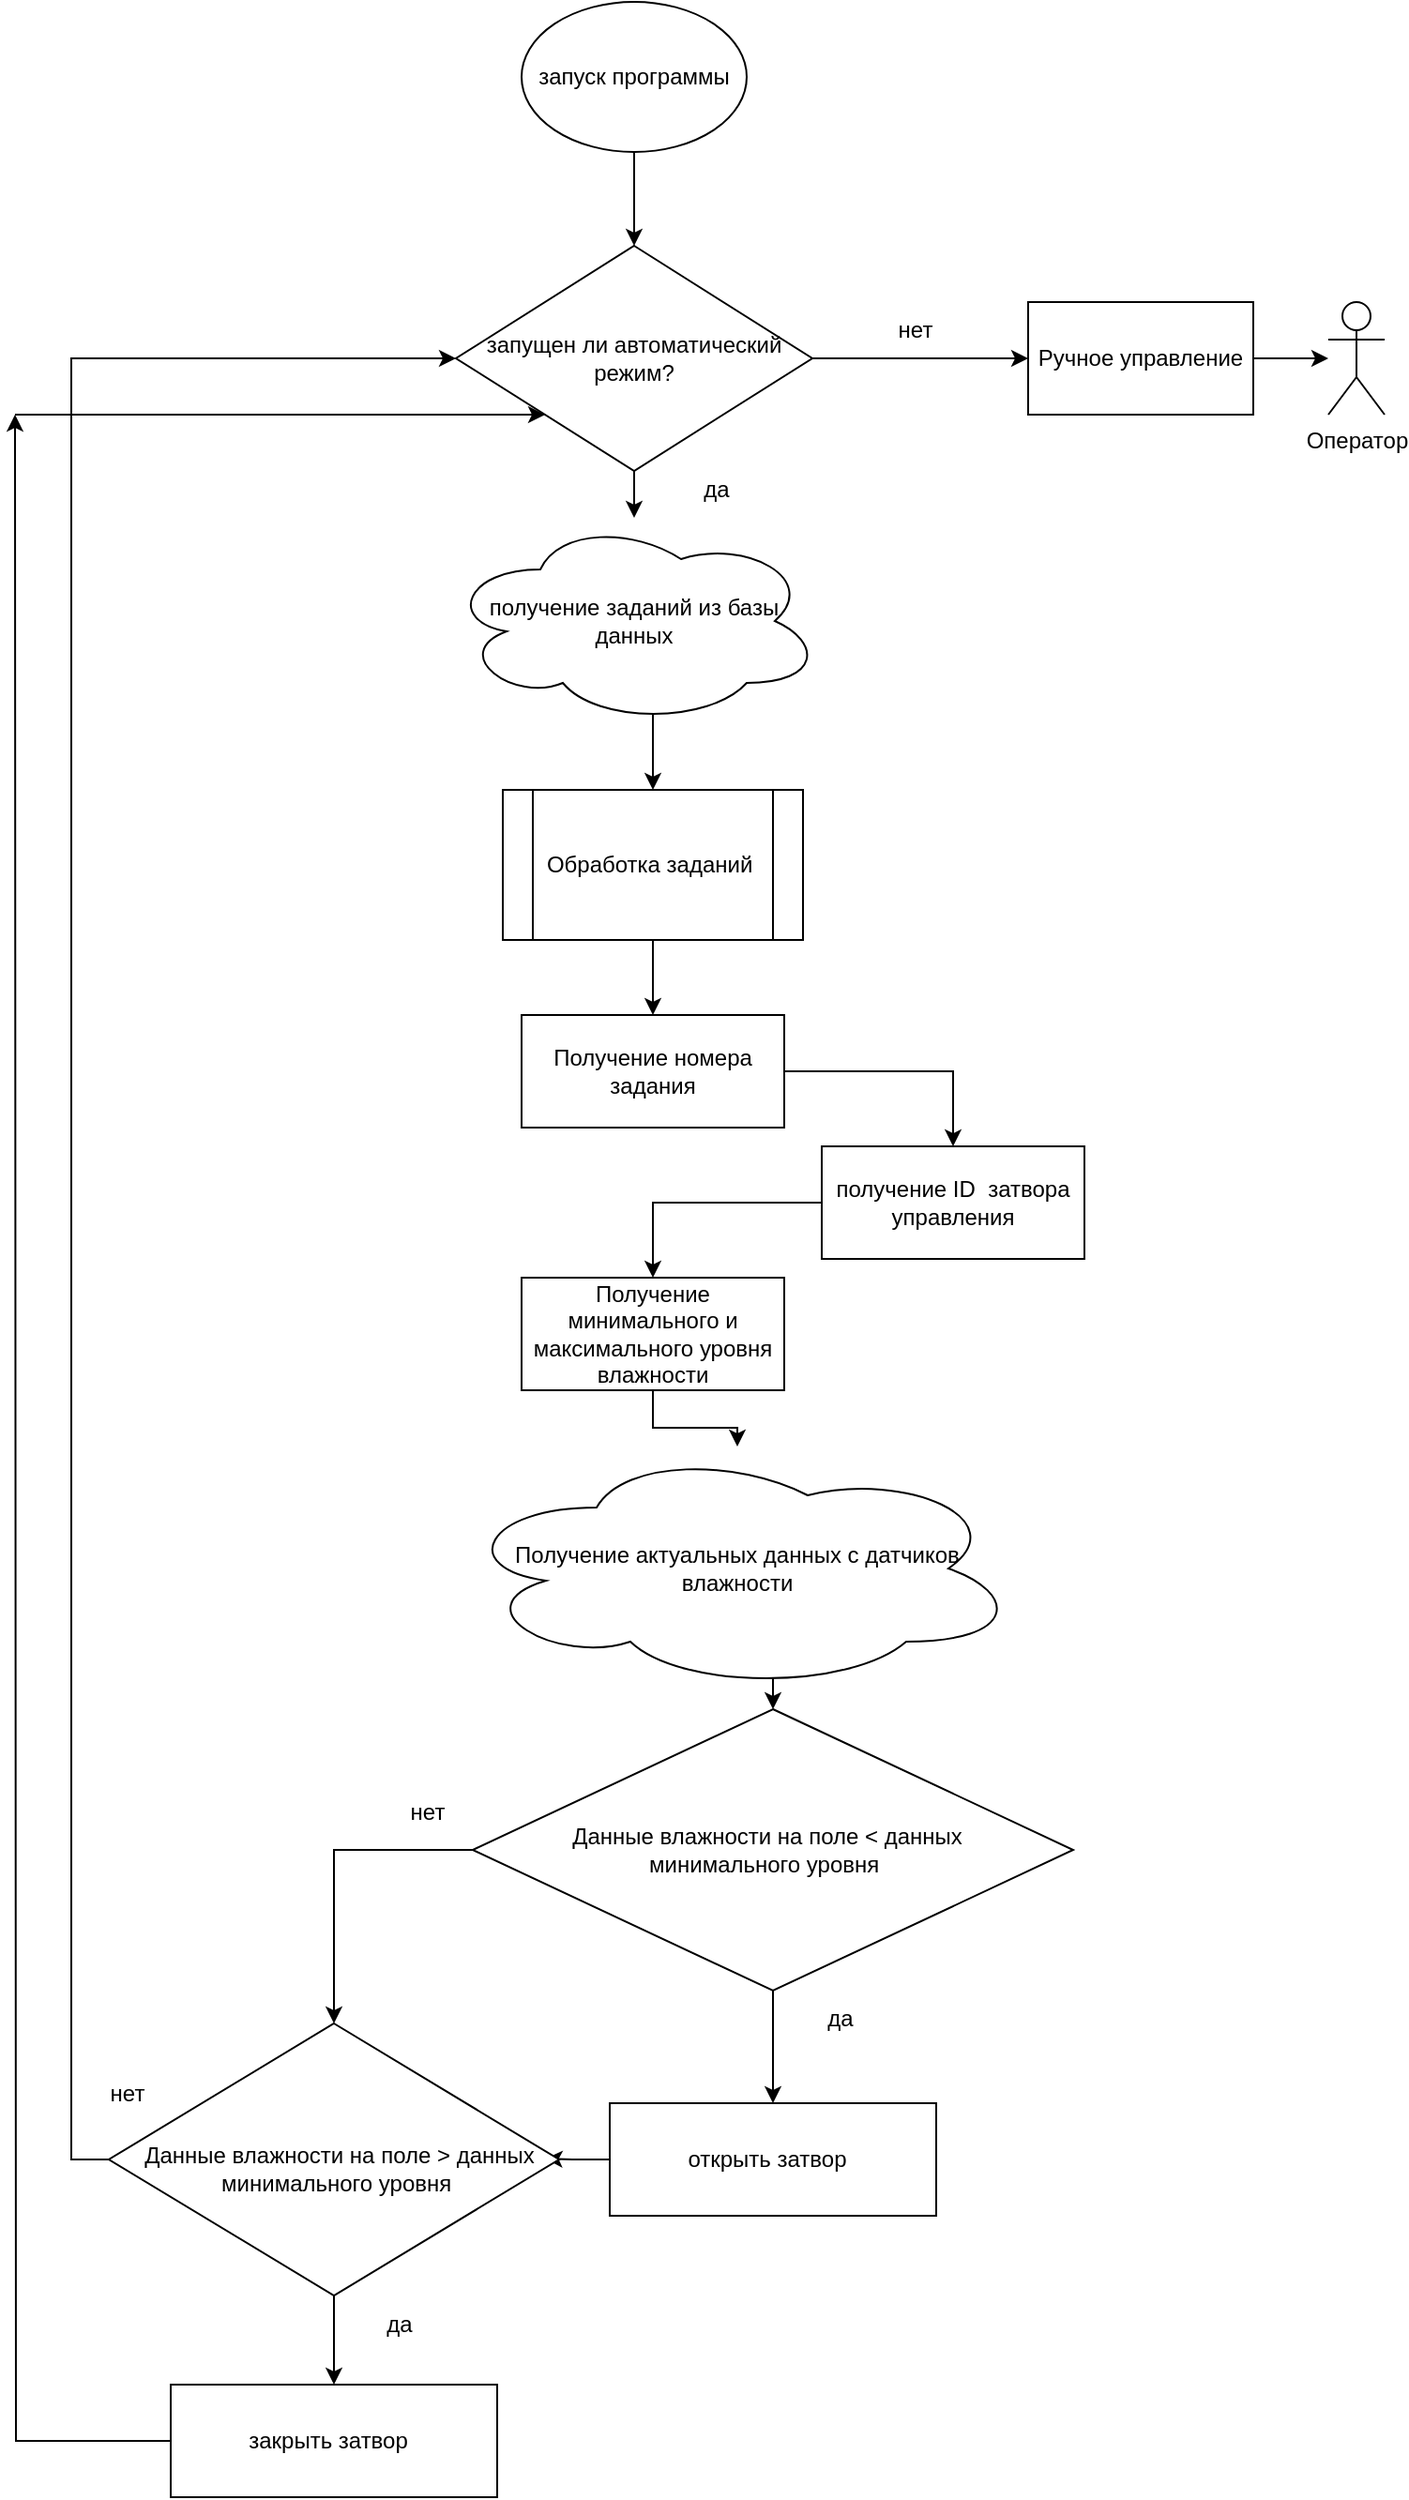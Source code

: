 <mxfile version="21.6.6" type="device">
  <diagram id="C5RBs43oDa-KdzZeNtuy" name="Page-1">
    <mxGraphModel dx="825" dy="484" grid="1" gridSize="10" guides="1" tooltips="1" connect="1" arrows="1" fold="1" page="1" pageScale="1" pageWidth="827" pageHeight="1169" math="0" shadow="0">
      <root>
        <mxCell id="WIyWlLk6GJQsqaUBKTNV-0" />
        <mxCell id="WIyWlLk6GJQsqaUBKTNV-1" parent="WIyWlLk6GJQsqaUBKTNV-0" />
        <mxCell id="yTF18sWrC79hnqlB9vVW-3" style="edgeStyle=orthogonalEdgeStyle;rounded=0;orthogonalLoop=1;jettySize=auto;html=1;exitX=0.5;exitY=1;exitDx=0;exitDy=0;" edge="1" parent="WIyWlLk6GJQsqaUBKTNV-1" source="yTF18sWrC79hnqlB9vVW-1" target="yTF18sWrC79hnqlB9vVW-2">
          <mxGeometry relative="1" as="geometry" />
        </mxCell>
        <mxCell id="yTF18sWrC79hnqlB9vVW-1" value="запуск программы" style="ellipse;whiteSpace=wrap;html=1;" vertex="1" parent="WIyWlLk6GJQsqaUBKTNV-1">
          <mxGeometry x="280" y="80" width="120" height="80" as="geometry" />
        </mxCell>
        <mxCell id="yTF18sWrC79hnqlB9vVW-5" value="" style="edgeStyle=orthogonalEdgeStyle;rounded=0;orthogonalLoop=1;jettySize=auto;html=1;" edge="1" parent="WIyWlLk6GJQsqaUBKTNV-1" source="yTF18sWrC79hnqlB9vVW-2" target="yTF18sWrC79hnqlB9vVW-4">
          <mxGeometry relative="1" as="geometry" />
        </mxCell>
        <mxCell id="yTF18sWrC79hnqlB9vVW-9" value="" style="edgeStyle=orthogonalEdgeStyle;rounded=0;orthogonalLoop=1;jettySize=auto;html=1;" edge="1" parent="WIyWlLk6GJQsqaUBKTNV-1" source="yTF18sWrC79hnqlB9vVW-2" target="yTF18sWrC79hnqlB9vVW-8">
          <mxGeometry relative="1" as="geometry" />
        </mxCell>
        <mxCell id="yTF18sWrC79hnqlB9vVW-2" value="запущен ли автоматический режим?" style="rhombus;whiteSpace=wrap;html=1;" vertex="1" parent="WIyWlLk6GJQsqaUBKTNV-1">
          <mxGeometry x="245" y="210" width="190" height="120" as="geometry" />
        </mxCell>
        <mxCell id="yTF18sWrC79hnqlB9vVW-27" value="" style="edgeStyle=orthogonalEdgeStyle;rounded=0;orthogonalLoop=1;jettySize=auto;html=1;" edge="1" parent="WIyWlLk6GJQsqaUBKTNV-1" source="yTF18sWrC79hnqlB9vVW-4" target="yTF18sWrC79hnqlB9vVW-26">
          <mxGeometry relative="1" as="geometry" />
        </mxCell>
        <mxCell id="yTF18sWrC79hnqlB9vVW-4" value="Ручное управление" style="whiteSpace=wrap;html=1;" vertex="1" parent="WIyWlLk6GJQsqaUBKTNV-1">
          <mxGeometry x="550" y="240" width="120" height="60" as="geometry" />
        </mxCell>
        <mxCell id="yTF18sWrC79hnqlB9vVW-6" value="нет" style="text;html=1;strokeColor=none;fillColor=none;align=center;verticalAlign=middle;whiteSpace=wrap;rounded=0;" vertex="1" parent="WIyWlLk6GJQsqaUBKTNV-1">
          <mxGeometry x="460" y="240" width="60" height="30" as="geometry" />
        </mxCell>
        <mxCell id="yTF18sWrC79hnqlB9vVW-16" style="edgeStyle=orthogonalEdgeStyle;rounded=0;orthogonalLoop=1;jettySize=auto;html=1;exitX=0.55;exitY=0.95;exitDx=0;exitDy=0;exitPerimeter=0;" edge="1" parent="WIyWlLk6GJQsqaUBKTNV-1" source="yTF18sWrC79hnqlB9vVW-8" target="yTF18sWrC79hnqlB9vVW-15">
          <mxGeometry relative="1" as="geometry" />
        </mxCell>
        <mxCell id="yTF18sWrC79hnqlB9vVW-8" value="получение заданий из базы данных" style="ellipse;shape=cloud;whiteSpace=wrap;html=1;" vertex="1" parent="WIyWlLk6GJQsqaUBKTNV-1">
          <mxGeometry x="240" y="355" width="200" height="110" as="geometry" />
        </mxCell>
        <mxCell id="yTF18sWrC79hnqlB9vVW-19" value="" style="edgeStyle=orthogonalEdgeStyle;rounded=0;orthogonalLoop=1;jettySize=auto;html=1;" edge="1" parent="WIyWlLk6GJQsqaUBKTNV-1" source="yTF18sWrC79hnqlB9vVW-15" target="yTF18sWrC79hnqlB9vVW-18">
          <mxGeometry relative="1" as="geometry" />
        </mxCell>
        <mxCell id="yTF18sWrC79hnqlB9vVW-15" value="Обработка заданий&amp;nbsp;" style="shape=process;whiteSpace=wrap;html=1;backgroundOutline=1;" vertex="1" parent="WIyWlLk6GJQsqaUBKTNV-1">
          <mxGeometry x="270" y="500" width="160" height="80" as="geometry" />
        </mxCell>
        <mxCell id="yTF18sWrC79hnqlB9vVW-21" value="" style="edgeStyle=orthogonalEdgeStyle;rounded=0;orthogonalLoop=1;jettySize=auto;html=1;" edge="1" parent="WIyWlLk6GJQsqaUBKTNV-1" source="yTF18sWrC79hnqlB9vVW-18" target="yTF18sWrC79hnqlB9vVW-20">
          <mxGeometry relative="1" as="geometry" />
        </mxCell>
        <mxCell id="yTF18sWrC79hnqlB9vVW-18" value="Получение номера задания" style="whiteSpace=wrap;html=1;" vertex="1" parent="WIyWlLk6GJQsqaUBKTNV-1">
          <mxGeometry x="280" y="620" width="140" height="60" as="geometry" />
        </mxCell>
        <mxCell id="yTF18sWrC79hnqlB9vVW-23" value="" style="edgeStyle=orthogonalEdgeStyle;rounded=0;orthogonalLoop=1;jettySize=auto;html=1;" edge="1" parent="WIyWlLk6GJQsqaUBKTNV-1" source="yTF18sWrC79hnqlB9vVW-20" target="yTF18sWrC79hnqlB9vVW-22">
          <mxGeometry relative="1" as="geometry" />
        </mxCell>
        <mxCell id="yTF18sWrC79hnqlB9vVW-20" value="получение ID&amp;nbsp; затвора управления" style="whiteSpace=wrap;html=1;" vertex="1" parent="WIyWlLk6GJQsqaUBKTNV-1">
          <mxGeometry x="440" y="690" width="140" height="60" as="geometry" />
        </mxCell>
        <mxCell id="yTF18sWrC79hnqlB9vVW-25" value="" style="edgeStyle=orthogonalEdgeStyle;rounded=0;orthogonalLoop=1;jettySize=auto;html=1;" edge="1" parent="WIyWlLk6GJQsqaUBKTNV-1" source="yTF18sWrC79hnqlB9vVW-22" target="yTF18sWrC79hnqlB9vVW-24">
          <mxGeometry relative="1" as="geometry" />
        </mxCell>
        <mxCell id="yTF18sWrC79hnqlB9vVW-22" value="Получение минимального и максимального уровня влажности" style="whiteSpace=wrap;html=1;" vertex="1" parent="WIyWlLk6GJQsqaUBKTNV-1">
          <mxGeometry x="280" y="760" width="140" height="60" as="geometry" />
        </mxCell>
        <mxCell id="yTF18sWrC79hnqlB9vVW-30" style="edgeStyle=orthogonalEdgeStyle;rounded=0;orthogonalLoop=1;jettySize=auto;html=1;exitX=0.55;exitY=0.95;exitDx=0;exitDy=0;exitPerimeter=0;entryX=0.5;entryY=0;entryDx=0;entryDy=0;" edge="1" parent="WIyWlLk6GJQsqaUBKTNV-1" source="yTF18sWrC79hnqlB9vVW-24" target="yTF18sWrC79hnqlB9vVW-29">
          <mxGeometry relative="1" as="geometry" />
        </mxCell>
        <mxCell id="yTF18sWrC79hnqlB9vVW-24" value="Получение актуальных данных с датчиков влажности" style="ellipse;shape=cloud;whiteSpace=wrap;html=1;" vertex="1" parent="WIyWlLk6GJQsqaUBKTNV-1">
          <mxGeometry x="245" y="850" width="300" height="130" as="geometry" />
        </mxCell>
        <mxCell id="yTF18sWrC79hnqlB9vVW-26" value="Оператор" style="shape=umlActor;verticalLabelPosition=bottom;verticalAlign=top;html=1;outlineConnect=0;" vertex="1" parent="WIyWlLk6GJQsqaUBKTNV-1">
          <mxGeometry x="710" y="240" width="30" height="60" as="geometry" />
        </mxCell>
        <mxCell id="yTF18sWrC79hnqlB9vVW-28" value="да" style="text;html=1;strokeColor=none;fillColor=none;align=center;verticalAlign=middle;whiteSpace=wrap;rounded=0;" vertex="1" parent="WIyWlLk6GJQsqaUBKTNV-1">
          <mxGeometry x="354" y="325" width="60" height="30" as="geometry" />
        </mxCell>
        <mxCell id="yTF18sWrC79hnqlB9vVW-32" value="" style="edgeStyle=orthogonalEdgeStyle;rounded=0;orthogonalLoop=1;jettySize=auto;html=1;" edge="1" parent="WIyWlLk6GJQsqaUBKTNV-1" source="yTF18sWrC79hnqlB9vVW-29" target="yTF18sWrC79hnqlB9vVW-31">
          <mxGeometry relative="1" as="geometry" />
        </mxCell>
        <mxCell id="yTF18sWrC79hnqlB9vVW-46" style="edgeStyle=orthogonalEdgeStyle;rounded=0;orthogonalLoop=1;jettySize=auto;html=1;exitX=0;exitY=0.5;exitDx=0;exitDy=0;entryX=0.5;entryY=0;entryDx=0;entryDy=0;" edge="1" parent="WIyWlLk6GJQsqaUBKTNV-1" source="yTF18sWrC79hnqlB9vVW-29" target="yTF18sWrC79hnqlB9vVW-36">
          <mxGeometry relative="1" as="geometry" />
        </mxCell>
        <mxCell id="yTF18sWrC79hnqlB9vVW-29" value="Данные влажности на поле &amp;lt; данных минимального уровня&amp;nbsp;" style="rhombus;whiteSpace=wrap;html=1;spacing=13;spacingRight=6;" vertex="1" parent="WIyWlLk6GJQsqaUBKTNV-1">
          <mxGeometry x="254" y="990" width="320" height="150" as="geometry" />
        </mxCell>
        <mxCell id="yTF18sWrC79hnqlB9vVW-47" style="edgeStyle=orthogonalEdgeStyle;rounded=0;orthogonalLoop=1;jettySize=auto;html=1;entryX=0.97;entryY=0.497;entryDx=0;entryDy=0;entryPerimeter=0;" edge="1" parent="WIyWlLk6GJQsqaUBKTNV-1" source="yTF18sWrC79hnqlB9vVW-31" target="yTF18sWrC79hnqlB9vVW-36">
          <mxGeometry relative="1" as="geometry" />
        </mxCell>
        <mxCell id="yTF18sWrC79hnqlB9vVW-31" value="открыть затвор" style="whiteSpace=wrap;html=1;spacing=13;spacingRight=6;" vertex="1" parent="WIyWlLk6GJQsqaUBKTNV-1">
          <mxGeometry x="327" y="1200" width="174" height="60" as="geometry" />
        </mxCell>
        <mxCell id="yTF18sWrC79hnqlB9vVW-34" value="да" style="text;html=1;strokeColor=none;fillColor=none;align=center;verticalAlign=middle;whiteSpace=wrap;rounded=0;" vertex="1" parent="WIyWlLk6GJQsqaUBKTNV-1">
          <mxGeometry x="420" y="1140" width="60" height="30" as="geometry" />
        </mxCell>
        <mxCell id="yTF18sWrC79hnqlB9vVW-35" value="нет" style="text;html=1;strokeColor=none;fillColor=none;align=center;verticalAlign=middle;whiteSpace=wrap;rounded=0;" vertex="1" parent="WIyWlLk6GJQsqaUBKTNV-1">
          <mxGeometry x="200" y="1030" width="60" height="30" as="geometry" />
        </mxCell>
        <mxCell id="yTF18sWrC79hnqlB9vVW-41" style="edgeStyle=orthogonalEdgeStyle;rounded=0;orthogonalLoop=1;jettySize=auto;html=1;exitX=0.5;exitY=1;exitDx=0;exitDy=0;entryX=0.5;entryY=0;entryDx=0;entryDy=0;" edge="1" parent="WIyWlLk6GJQsqaUBKTNV-1" source="yTF18sWrC79hnqlB9vVW-36" target="yTF18sWrC79hnqlB9vVW-40">
          <mxGeometry relative="1" as="geometry" />
        </mxCell>
        <mxCell id="yTF18sWrC79hnqlB9vVW-50" style="edgeStyle=orthogonalEdgeStyle;rounded=0;orthogonalLoop=1;jettySize=auto;html=1;exitX=0;exitY=0.5;exitDx=0;exitDy=0;entryX=0;entryY=0.5;entryDx=0;entryDy=0;" edge="1" parent="WIyWlLk6GJQsqaUBKTNV-1" source="yTF18sWrC79hnqlB9vVW-36" target="yTF18sWrC79hnqlB9vVW-2">
          <mxGeometry relative="1" as="geometry" />
        </mxCell>
        <mxCell id="yTF18sWrC79hnqlB9vVW-36" value="Данные влажности на поле &amp;gt; данных минимального уровня&amp;nbsp;" style="rhombus;whiteSpace=wrap;html=1;spacingRight=8;spacingLeft=14;spacingTop=9;" vertex="1" parent="WIyWlLk6GJQsqaUBKTNV-1">
          <mxGeometry x="60" y="1157.5" width="240" height="145" as="geometry" />
        </mxCell>
        <mxCell id="yTF18sWrC79hnqlB9vVW-39" value="да" style="text;html=1;strokeColor=none;fillColor=none;align=center;verticalAlign=middle;whiteSpace=wrap;rounded=0;" vertex="1" parent="WIyWlLk6GJQsqaUBKTNV-1">
          <mxGeometry x="185" y="1302.5" width="60" height="30" as="geometry" />
        </mxCell>
        <mxCell id="yTF18sWrC79hnqlB9vVW-51" style="edgeStyle=orthogonalEdgeStyle;rounded=0;orthogonalLoop=1;jettySize=auto;html=1;" edge="1" parent="WIyWlLk6GJQsqaUBKTNV-1" source="yTF18sWrC79hnqlB9vVW-40">
          <mxGeometry relative="1" as="geometry">
            <mxPoint x="10" y="300" as="targetPoint" />
          </mxGeometry>
        </mxCell>
        <mxCell id="yTF18sWrC79hnqlB9vVW-40" value="закрыть затвор" style="whiteSpace=wrap;html=1;spacing=13;spacingRight=6;" vertex="1" parent="WIyWlLk6GJQsqaUBKTNV-1">
          <mxGeometry x="93" y="1350" width="174" height="60" as="geometry" />
        </mxCell>
        <mxCell id="yTF18sWrC79hnqlB9vVW-42" value="нет" style="text;html=1;strokeColor=none;fillColor=none;align=center;verticalAlign=middle;whiteSpace=wrap;rounded=0;" vertex="1" parent="WIyWlLk6GJQsqaUBKTNV-1">
          <mxGeometry x="40" y="1180" width="60" height="30" as="geometry" />
        </mxCell>
        <mxCell id="yTF18sWrC79hnqlB9vVW-53" value="" style="endArrow=classic;html=1;rounded=0;entryX=0;entryY=1;entryDx=0;entryDy=0;" edge="1" parent="WIyWlLk6GJQsqaUBKTNV-1" target="yTF18sWrC79hnqlB9vVW-2">
          <mxGeometry width="50" height="50" relative="1" as="geometry">
            <mxPoint x="10" y="300" as="sourcePoint" />
            <mxPoint x="200" y="400" as="targetPoint" />
          </mxGeometry>
        </mxCell>
      </root>
    </mxGraphModel>
  </diagram>
</mxfile>
